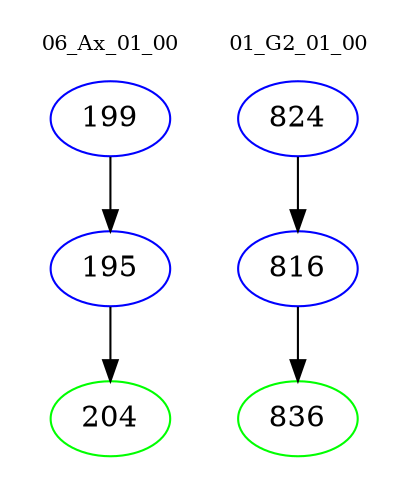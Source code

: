 digraph{
subgraph cluster_0 {
color = white
label = "06_Ax_01_00";
fontsize=10;
T0_199 [label="199", color="blue"]
T0_199 -> T0_195 [color="black"]
T0_195 [label="195", color="blue"]
T0_195 -> T0_204 [color="black"]
T0_204 [label="204", color="green"]
}
subgraph cluster_1 {
color = white
label = "01_G2_01_00";
fontsize=10;
T1_824 [label="824", color="blue"]
T1_824 -> T1_816 [color="black"]
T1_816 [label="816", color="blue"]
T1_816 -> T1_836 [color="black"]
T1_836 [label="836", color="green"]
}
}

